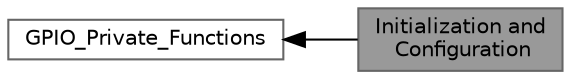 digraph "Initialization and Configuration"
{
 // LATEX_PDF_SIZE
  bgcolor="transparent";
  edge [fontname=Helvetica,fontsize=10,labelfontname=Helvetica,labelfontsize=10];
  node [fontname=Helvetica,fontsize=10,shape=box,height=0.2,width=0.4];
  rankdir=LR;
  Node1 [id="Node000001",label="Initialization and\l Configuration",height=0.2,width=0.4,color="gray40", fillcolor="grey60", style="filled", fontcolor="black",tooltip="Initialization and Configuration."];
  Node2 [id="Node000002",label="GPIO_Private_Functions",height=0.2,width=0.4,color="grey40", fillcolor="white", style="filled",URL="$group___g_p_i_o___private___functions.html",tooltip=" "];
  Node2->Node1 [shape=plaintext, dir="back", style="solid"];
}
